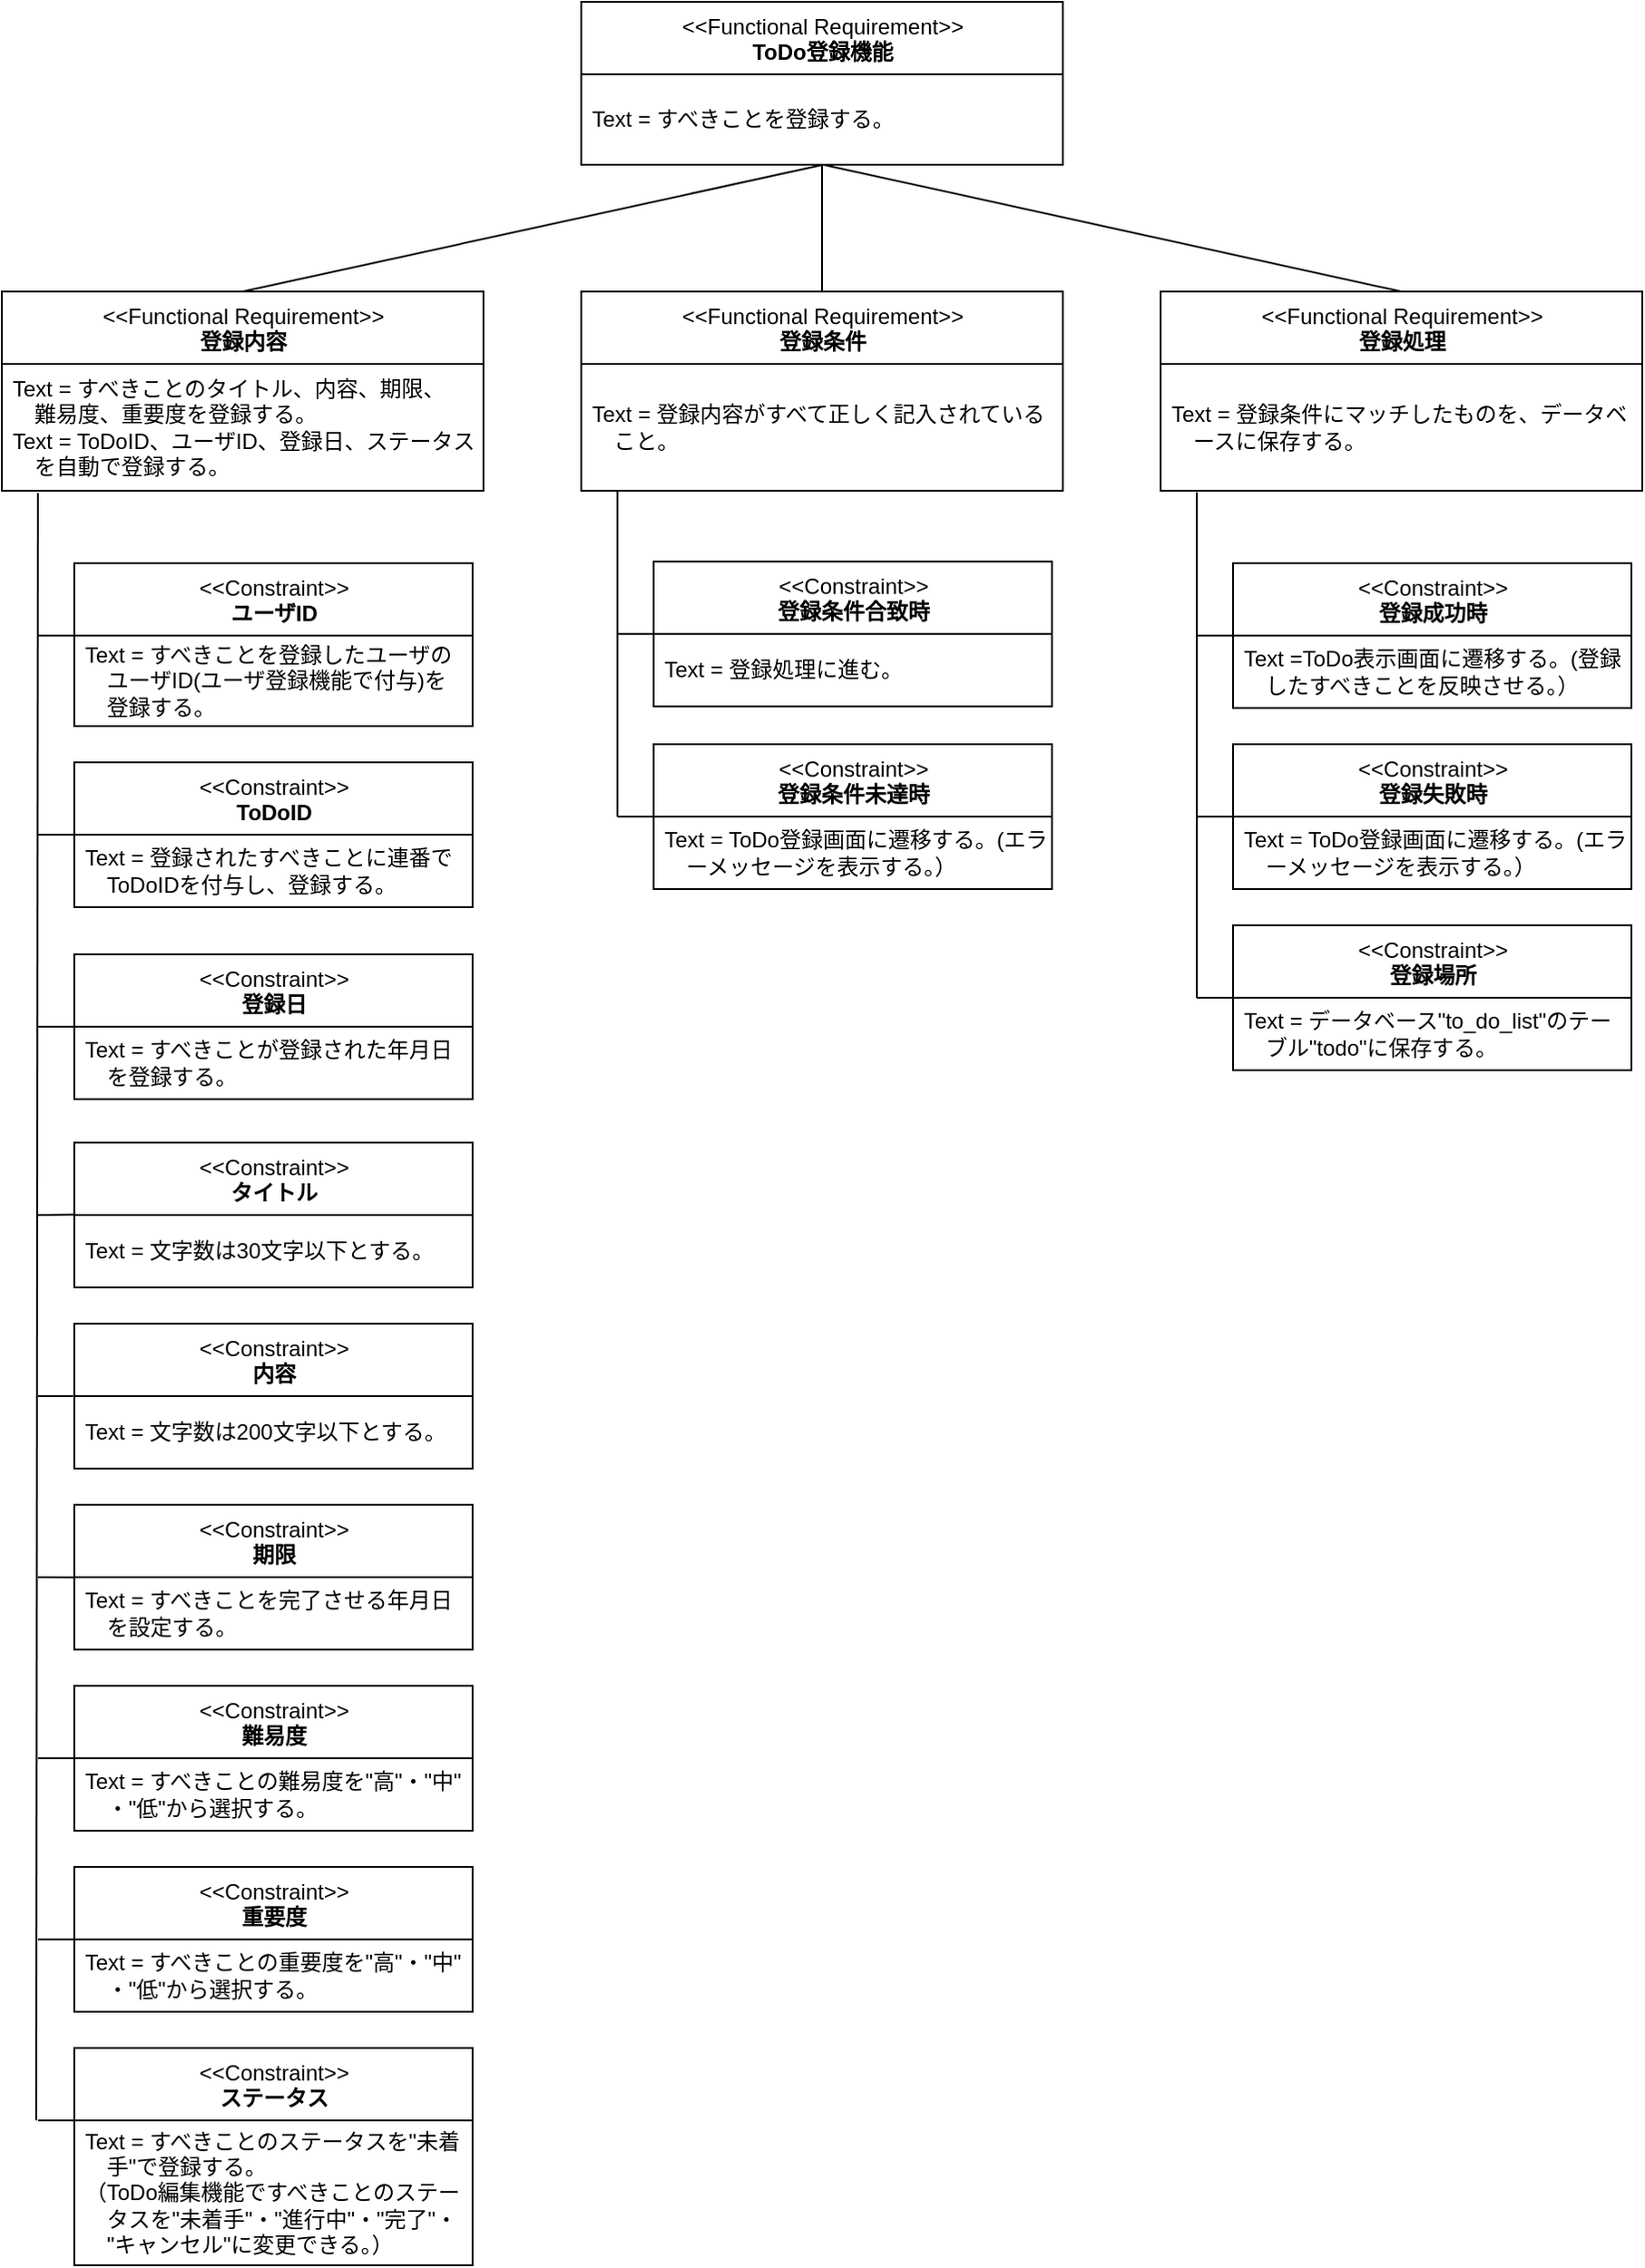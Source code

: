 <mxfile version="13.9.9" type="device"><diagram id="j5O_l4-zq_umB5dB1pB2" name="ページ1"><mxGraphModel dx="1217" dy="763" grid="1" gridSize="10" guides="1" tooltips="1" connect="1" arrows="1" fold="1" page="1" pageScale="1" pageWidth="827" pageHeight="1169" math="0" shadow="0"><root><mxCell id="0"/><mxCell id="1" parent="0"/><mxCell id="ZKzVry6j7d_YYw8msFDz-27" value="&amp;lt;&amp;lt;Functional Requirement&amp;gt;&amp;gt;&lt;br&gt;&lt;b&gt;ToDo登録機能&lt;/b&gt;" style="swimlane;fontStyle=0;align=center;verticalAlign=top;childLayout=stackLayout;horizontal=1;startSize=40;horizontalStack=0;resizeParent=1;resizeParentMax=0;resizeLast=0;collapsible=0;marginBottom=0;html=1;" parent="1" vertex="1"><mxGeometry x="360" width="266" height="90" as="geometry"/></mxCell><mxCell id="ZKzVry6j7d_YYw8msFDz-28" value="Text = すべきことを登録する。" style="text;html=1;strokeColor=none;fillColor=none;align=left;verticalAlign=middle;spacingLeft=4;spacingRight=4;overflow=hidden;rotatable=0;points=[[0,0.5],[1,0.5]];portConstraint=eastwest;" parent="ZKzVry6j7d_YYw8msFDz-27" vertex="1"><mxGeometry y="40" width="266" height="50" as="geometry"/></mxCell><mxCell id="ZKzVry6j7d_YYw8msFDz-45" value="&amp;lt;&amp;lt;Functional Requirement&amp;gt;&amp;gt;&lt;br&gt;&lt;b&gt;登録内容&lt;/b&gt;" style="swimlane;fontStyle=0;align=center;verticalAlign=top;childLayout=stackLayout;horizontal=1;startSize=40;horizontalStack=0;resizeParent=1;resizeParentMax=0;resizeLast=0;collapsible=0;marginBottom=0;html=1;" parent="1" vertex="1"><mxGeometry x="40" y="160" width="266" height="110" as="geometry"/></mxCell><mxCell id="ZKzVry6j7d_YYw8msFDz-46" value="Text = すべきことのタイトル、内容、期限、&lt;br&gt;　難易度、重要度を登録する。&lt;br&gt;Text = ToDoID、ユーザID、登録日、ステータス&lt;br&gt;　を自動で登録する。" style="text;html=1;strokeColor=none;fillColor=none;align=left;verticalAlign=middle;spacingLeft=4;spacingRight=4;overflow=hidden;rotatable=0;points=[[0,0.5],[1,0.5]];portConstraint=eastwest;" parent="ZKzVry6j7d_YYw8msFDz-45" vertex="1"><mxGeometry y="40" width="266" height="70" as="geometry"/></mxCell><mxCell id="ZKzVry6j7d_YYw8msFDz-50" value="&amp;lt;&amp;lt;Functional Requirement&amp;gt;&amp;gt;&lt;br&gt;&lt;b&gt;登録条件&lt;/b&gt;" style="swimlane;fontStyle=0;align=center;verticalAlign=top;childLayout=stackLayout;horizontal=1;startSize=40;horizontalStack=0;resizeParent=1;resizeParentMax=0;resizeLast=0;collapsible=0;marginBottom=0;html=1;" parent="1" vertex="1"><mxGeometry x="360" y="160" width="266" height="110" as="geometry"/></mxCell><mxCell id="ZKzVry6j7d_YYw8msFDz-51" value="Text = 登録内容がすべて正しく記入されている&lt;br&gt;　こと。" style="text;html=1;strokeColor=none;fillColor=none;align=left;verticalAlign=middle;spacingLeft=4;spacingRight=4;overflow=hidden;rotatable=0;points=[[0,0.5],[1,0.5]];portConstraint=eastwest;" parent="ZKzVry6j7d_YYw8msFDz-50" vertex="1"><mxGeometry y="40" width="266" height="70" as="geometry"/></mxCell><mxCell id="ZKzVry6j7d_YYw8msFDz-53" value="&amp;lt;&amp;lt;Constraint&amp;gt;&amp;gt;&lt;br&gt;&lt;b&gt;タイトル&lt;/b&gt;" style="swimlane;fontStyle=0;align=center;verticalAlign=top;childLayout=stackLayout;horizontal=1;startSize=40;horizontalStack=0;resizeParent=1;resizeParentMax=0;resizeLast=0;collapsible=0;marginBottom=0;html=1;" parent="1" vertex="1"><mxGeometry x="80" y="630" width="220" height="80" as="geometry"/></mxCell><mxCell id="ZKzVry6j7d_YYw8msFDz-54" value="Text = 文字数は30文字以下とする。" style="text;html=1;strokeColor=none;fillColor=none;align=left;verticalAlign=middle;spacingLeft=4;spacingRight=4;overflow=hidden;rotatable=0;points=[[0,0.5],[1,0.5]];portConstraint=eastwest;" parent="ZKzVry6j7d_YYw8msFDz-53" vertex="1"><mxGeometry y="40" width="220" height="40" as="geometry"/></mxCell><mxCell id="ZKzVry6j7d_YYw8msFDz-55" value="&amp;lt;&amp;lt;Constraint&amp;gt;&amp;gt;&lt;br&gt;&lt;b&gt;内容&lt;/b&gt;" style="swimlane;fontStyle=0;align=center;verticalAlign=top;childLayout=stackLayout;horizontal=1;startSize=40;horizontalStack=0;resizeParent=1;resizeParentMax=0;resizeLast=0;collapsible=0;marginBottom=0;html=1;" parent="1" vertex="1"><mxGeometry x="80" y="730" width="220" height="80" as="geometry"/></mxCell><mxCell id="ZKzVry6j7d_YYw8msFDz-56" value="Text = 文字数は200文字以下とする。" style="text;html=1;strokeColor=none;fillColor=none;align=left;verticalAlign=middle;spacingLeft=4;spacingRight=4;overflow=hidden;rotatable=0;points=[[0,0.5],[1,0.5]];portConstraint=eastwest;" parent="ZKzVry6j7d_YYw8msFDz-55" vertex="1"><mxGeometry y="40" width="220" height="40" as="geometry"/></mxCell><mxCell id="ZKzVry6j7d_YYw8msFDz-59" value="&amp;lt;&amp;lt;Constraint&amp;gt;&amp;gt;&lt;br&gt;&lt;b&gt;期限&lt;/b&gt;" style="swimlane;fontStyle=0;align=center;verticalAlign=top;childLayout=stackLayout;horizontal=1;startSize=40;horizontalStack=0;resizeParent=1;resizeParentMax=0;resizeLast=0;collapsible=0;marginBottom=0;html=1;" parent="1" vertex="1"><mxGeometry x="80" y="830" width="220" height="80" as="geometry"/></mxCell><mxCell id="ZKzVry6j7d_YYw8msFDz-60" value="Text = すべきことを完了させる年月日&lt;br&gt;　を設定する。" style="text;html=1;strokeColor=none;fillColor=none;align=left;verticalAlign=middle;spacingLeft=4;spacingRight=4;overflow=hidden;rotatable=0;points=[[0,0.5],[1,0.5]];portConstraint=eastwest;" parent="ZKzVry6j7d_YYw8msFDz-59" vertex="1"><mxGeometry y="40" width="220" height="40" as="geometry"/></mxCell><mxCell id="ZKzVry6j7d_YYw8msFDz-61" value="&amp;lt;&amp;lt;Constraint&amp;gt;&amp;gt;&lt;br&gt;&lt;b&gt;難易度&lt;/b&gt;" style="swimlane;fontStyle=0;align=center;verticalAlign=top;childLayout=stackLayout;horizontal=1;startSize=40;horizontalStack=0;resizeParent=1;resizeParentMax=0;resizeLast=0;collapsible=0;marginBottom=0;html=1;" parent="1" vertex="1"><mxGeometry x="80" y="930" width="220" height="80" as="geometry"/></mxCell><mxCell id="ZKzVry6j7d_YYw8msFDz-62" value="Text = すべきことの難易度を&quot;高&quot;・&quot;中&quot;&lt;br&gt;　・&quot;低&quot;から選択する。" style="text;html=1;strokeColor=none;fillColor=none;align=left;verticalAlign=middle;spacingLeft=4;spacingRight=4;overflow=hidden;rotatable=0;points=[[0,0.5],[1,0.5]];portConstraint=eastwest;" parent="ZKzVry6j7d_YYw8msFDz-61" vertex="1"><mxGeometry y="40" width="220" height="40" as="geometry"/></mxCell><mxCell id="ZKzVry6j7d_YYw8msFDz-63" value="&amp;lt;&amp;lt;Constraint&amp;gt;&amp;gt;&lt;br&gt;&lt;b&gt;重要度&lt;/b&gt;" style="swimlane;fontStyle=0;align=center;verticalAlign=top;childLayout=stackLayout;horizontal=1;startSize=40;horizontalStack=0;resizeParent=1;resizeParentMax=0;resizeLast=0;collapsible=0;marginBottom=0;html=1;" parent="1" vertex="1"><mxGeometry x="80" y="1030" width="220" height="80" as="geometry"/></mxCell><mxCell id="ZKzVry6j7d_YYw8msFDz-64" value="Text = すべきことの重要度を&quot;高&quot;・&quot;中&quot;&lt;br&gt;　・&quot;低&quot;から選択する。" style="text;html=1;strokeColor=none;fillColor=none;align=left;verticalAlign=middle;spacingLeft=4;spacingRight=4;overflow=hidden;rotatable=0;points=[[0,0.5],[1,0.5]];portConstraint=eastwest;" parent="ZKzVry6j7d_YYw8msFDz-63" vertex="1"><mxGeometry y="40" width="220" height="40" as="geometry"/></mxCell><mxCell id="ZKzVry6j7d_YYw8msFDz-65" value="" style="endArrow=none;html=1;entryX=0.502;entryY=1;entryDx=0;entryDy=0;entryPerimeter=0;exitX=0.5;exitY=0;exitDx=0;exitDy=0;" parent="1" source="ZKzVry6j7d_YYw8msFDz-45" target="ZKzVry6j7d_YYw8msFDz-28" edge="1"><mxGeometry width="50" height="50" relative="1" as="geometry"><mxPoint x="170" y="160" as="sourcePoint"/><mxPoint x="220" y="110" as="targetPoint"/></mxGeometry></mxCell><mxCell id="ZKzVry6j7d_YYw8msFDz-66" value="" style="endArrow=none;html=1;entryX=0.075;entryY=1.017;entryDx=0;entryDy=0;entryPerimeter=0;" parent="1" target="ZKzVry6j7d_YYw8msFDz-46" edge="1"><mxGeometry width="50" height="50" relative="1" as="geometry"><mxPoint x="59" y="1170" as="sourcePoint"/><mxPoint x="30" y="254" as="targetPoint"/></mxGeometry></mxCell><mxCell id="ZKzVry6j7d_YYw8msFDz-68" value="" style="endArrow=none;html=1;" parent="1" edge="1"><mxGeometry width="50" height="50" relative="1" as="geometry"><mxPoint x="60" y="1070" as="sourcePoint"/><mxPoint x="80" y="1070" as="targetPoint"/></mxGeometry></mxCell><mxCell id="ZKzVry6j7d_YYw8msFDz-69" value="" style="endArrow=none;html=1;entryX=0;entryY=0;entryDx=0;entryDy=0;entryPerimeter=0;" parent="1" target="ZKzVry6j7d_YYw8msFDz-62" edge="1"><mxGeometry width="50" height="50" relative="1" as="geometry"><mxPoint x="60" y="970" as="sourcePoint"/><mxPoint x="20" y="870" as="targetPoint"/></mxGeometry></mxCell><mxCell id="ZKzVry6j7d_YYw8msFDz-70" value="" style="endArrow=none;html=1;entryX=0.001;entryY=-0.005;entryDx=0;entryDy=0;entryPerimeter=0;" parent="1" target="ZKzVry6j7d_YYw8msFDz-54" edge="1"><mxGeometry width="50" height="50" relative="1" as="geometry"><mxPoint x="60" y="670" as="sourcePoint"/><mxPoint x="200" y="710" as="targetPoint"/></mxGeometry></mxCell><mxCell id="ZKzVry6j7d_YYw8msFDz-71" value="" style="endArrow=none;html=1;entryX=-0.003;entryY=-0.001;entryDx=0;entryDy=0;entryPerimeter=0;" parent="1" target="ZKzVry6j7d_YYw8msFDz-56" edge="1"><mxGeometry width="50" height="50" relative="1" as="geometry"><mxPoint x="60" y="770" as="sourcePoint"/><mxPoint x="150" y="770" as="targetPoint"/></mxGeometry></mxCell><mxCell id="ZKzVry6j7d_YYw8msFDz-73" value="" style="endArrow=none;html=1;entryX=0;entryY=0.003;entryDx=0;entryDy=0;entryPerimeter=0;" parent="1" target="ZKzVry6j7d_YYw8msFDz-60" edge="1"><mxGeometry width="50" height="50" relative="1" as="geometry"><mxPoint x="60" y="870" as="sourcePoint"/><mxPoint x="110" y="810" as="targetPoint"/></mxGeometry></mxCell><mxCell id="ZKzVry6j7d_YYw8msFDz-74" value="&amp;lt;&amp;lt;Functional Requirement&amp;gt;&amp;gt;&lt;br&gt;&lt;b&gt;登録処理&lt;/b&gt;" style="swimlane;fontStyle=0;align=center;verticalAlign=top;childLayout=stackLayout;horizontal=1;startSize=40;horizontalStack=0;resizeParent=1;resizeParentMax=0;resizeLast=0;collapsible=0;marginBottom=0;html=1;" parent="1" vertex="1"><mxGeometry x="680" y="160" width="266" height="110" as="geometry"/></mxCell><mxCell id="ZKzVry6j7d_YYw8msFDz-75" value="Text = 登録条件にマッチしたものを、データベ&lt;br&gt;　ースに保存する。" style="text;html=1;strokeColor=none;fillColor=none;align=left;verticalAlign=middle;spacingLeft=4;spacingRight=4;overflow=hidden;rotatable=0;points=[[0,0.5],[1,0.5]];portConstraint=eastwest;" parent="ZKzVry6j7d_YYw8msFDz-74" vertex="1"><mxGeometry y="40" width="266" height="70" as="geometry"/></mxCell><mxCell id="ZKzVry6j7d_YYw8msFDz-76" value="&amp;lt;&amp;lt;Constraint&amp;gt;&amp;gt;&lt;br&gt;&lt;b&gt;ユーザID&lt;/b&gt;" style="swimlane;fontStyle=0;align=center;verticalAlign=top;childLayout=stackLayout;horizontal=1;startSize=40;horizontalStack=0;resizeParent=1;resizeParentMax=0;resizeLast=0;collapsible=0;marginBottom=0;html=1;" parent="1" vertex="1"><mxGeometry x="80" y="310" width="220" height="90" as="geometry"/></mxCell><mxCell id="ZKzVry6j7d_YYw8msFDz-77" value="Text = すべきことを登録したユーザの&lt;br&gt;　ユーザID(ユーザ登録機能で付与)を&lt;br&gt;　登録する。" style="text;html=1;strokeColor=none;fillColor=none;align=left;verticalAlign=middle;spacingLeft=4;spacingRight=4;overflow=hidden;rotatable=0;points=[[0,0.5],[1,0.5]];portConstraint=eastwest;" parent="ZKzVry6j7d_YYw8msFDz-76" vertex="1"><mxGeometry y="40" width="220" height="50" as="geometry"/></mxCell><mxCell id="ZKzVry6j7d_YYw8msFDz-78" value="&amp;lt;&amp;lt;Constraint&amp;gt;&amp;gt;&lt;br&gt;&lt;b&gt;ToDoID&lt;/b&gt;" style="swimlane;fontStyle=0;align=center;verticalAlign=top;childLayout=stackLayout;horizontal=1;startSize=40;horizontalStack=0;resizeParent=1;resizeParentMax=0;resizeLast=0;collapsible=0;marginBottom=0;html=1;" parent="1" vertex="1"><mxGeometry x="80" y="420" width="220" height="80" as="geometry"/></mxCell><mxCell id="ZKzVry6j7d_YYw8msFDz-79" value="Text = 登録されたすべきことに連番で&lt;br&gt;　ToDoIDを付与し、登録する。" style="text;html=1;strokeColor=none;fillColor=none;align=left;verticalAlign=middle;spacingLeft=4;spacingRight=4;overflow=hidden;rotatable=0;points=[[0,0.5],[1,0.5]];portConstraint=eastwest;" parent="ZKzVry6j7d_YYw8msFDz-78" vertex="1"><mxGeometry y="40" width="220" height="40" as="geometry"/></mxCell><mxCell id="ZKzVry6j7d_YYw8msFDz-80" value="&amp;lt;&amp;lt;Constraint&amp;gt;&amp;gt;&lt;br&gt;&lt;b&gt;登録日&lt;/b&gt;" style="swimlane;fontStyle=0;align=center;verticalAlign=top;childLayout=stackLayout;horizontal=1;startSize=40;horizontalStack=0;resizeParent=1;resizeParentMax=0;resizeLast=0;collapsible=0;marginBottom=0;html=1;" parent="1" vertex="1"><mxGeometry x="80" y="526" width="220" height="80" as="geometry"/></mxCell><mxCell id="ZKzVry6j7d_YYw8msFDz-81" value="Text = すべきことが登録された年月日&lt;br&gt;　を登録する。" style="text;html=1;strokeColor=none;fillColor=none;align=left;verticalAlign=middle;spacingLeft=4;spacingRight=4;overflow=hidden;rotatable=0;points=[[0,0.5],[1,0.5]];portConstraint=eastwest;" parent="ZKzVry6j7d_YYw8msFDz-80" vertex="1"><mxGeometry y="40" width="220" height="40" as="geometry"/></mxCell><mxCell id="ZKzVry6j7d_YYw8msFDz-84" value="" style="endArrow=none;html=1;entryX=0.003;entryY=0.001;entryDx=0;entryDy=0;entryPerimeter=0;" parent="1" target="ZKzVry6j7d_YYw8msFDz-81" edge="1"><mxGeometry width="50" height="50" relative="1" as="geometry"><mxPoint x="60" y="566" as="sourcePoint"/><mxPoint x="70" y="566" as="targetPoint"/></mxGeometry></mxCell><mxCell id="ZKzVry6j7d_YYw8msFDz-85" value="" style="endArrow=none;html=1;entryX=-0.001;entryY=0;entryDx=0;entryDy=0;entryPerimeter=0;" parent="1" target="ZKzVry6j7d_YYw8msFDz-79" edge="1"><mxGeometry width="50" height="50" relative="1" as="geometry"><mxPoint x="60" y="460" as="sourcePoint"/><mxPoint x="70" y="460" as="targetPoint"/></mxGeometry></mxCell><mxCell id="ZKzVry6j7d_YYw8msFDz-86" value="" style="endArrow=none;html=1;entryX=0;entryY=0;entryDx=0;entryDy=0;entryPerimeter=0;" parent="1" target="ZKzVry6j7d_YYw8msFDz-77" edge="1"><mxGeometry width="50" height="50" relative="1" as="geometry"><mxPoint x="60" y="350" as="sourcePoint"/><mxPoint x="100" y="320" as="targetPoint"/></mxGeometry></mxCell><mxCell id="ZKzVry6j7d_YYw8msFDz-87" value="&amp;lt;&amp;lt;Constraint&amp;gt;&amp;gt;&lt;br&gt;&lt;b&gt;登録成功時&lt;/b&gt;" style="swimlane;fontStyle=0;align=center;verticalAlign=top;childLayout=stackLayout;horizontal=1;startSize=40;horizontalStack=0;resizeParent=1;resizeParentMax=0;resizeLast=0;collapsible=0;marginBottom=0;html=1;" parent="1" vertex="1"><mxGeometry x="720" y="310" width="220" height="80" as="geometry"/></mxCell><mxCell id="ZKzVry6j7d_YYw8msFDz-88" value="Text =ToDo表示画面に遷移する。(登録&lt;br&gt;　したすべきことを反映させる。）" style="text;html=1;strokeColor=none;fillColor=none;align=left;verticalAlign=middle;spacingLeft=4;spacingRight=4;overflow=hidden;rotatable=0;points=[[0,0.5],[1,0.5]];portConstraint=eastwest;" parent="ZKzVry6j7d_YYw8msFDz-87" vertex="1"><mxGeometry y="40" width="220" height="40" as="geometry"/></mxCell><mxCell id="ZKzVry6j7d_YYw8msFDz-89" value="&amp;lt;&amp;lt;Constraint&amp;gt;&amp;gt;&lt;br&gt;&lt;b&gt;登録失敗時&lt;/b&gt;" style="swimlane;fontStyle=0;align=center;verticalAlign=top;childLayout=stackLayout;horizontal=1;startSize=40;horizontalStack=0;resizeParent=1;resizeParentMax=0;resizeLast=0;collapsible=0;marginBottom=0;html=1;" parent="1" vertex="1"><mxGeometry x="720" y="410" width="220" height="80" as="geometry"/></mxCell><mxCell id="ZKzVry6j7d_YYw8msFDz-90" value="Text = ToDo登録画面に遷移する。(エラ&lt;br&gt;　ーメッセージを表示する。）" style="text;html=1;strokeColor=none;fillColor=none;align=left;verticalAlign=middle;spacingLeft=4;spacingRight=4;overflow=hidden;rotatable=0;points=[[0,0.5],[1,0.5]];portConstraint=eastwest;" parent="ZKzVry6j7d_YYw8msFDz-89" vertex="1"><mxGeometry y="40" width="220" height="40" as="geometry"/></mxCell><mxCell id="ZKzVry6j7d_YYw8msFDz-91" value="" style="endArrow=none;html=1;entryX=0.094;entryY=1.012;entryDx=0;entryDy=0;entryPerimeter=0;" parent="1" edge="1"><mxGeometry width="50" height="50" relative="1" as="geometry"><mxPoint x="700" y="550" as="sourcePoint"/><mxPoint x="700.004" y="270.84" as="targetPoint"/></mxGeometry></mxCell><mxCell id="ZKzVry6j7d_YYw8msFDz-92" value="" style="endArrow=none;html=1;" parent="1" edge="1"><mxGeometry width="50" height="50" relative="1" as="geometry"><mxPoint x="700" y="450" as="sourcePoint"/><mxPoint x="720" y="450" as="targetPoint"/></mxGeometry></mxCell><mxCell id="ZKzVry6j7d_YYw8msFDz-93" value="" style="endArrow=none;html=1;entryX=0.003;entryY=0;entryDx=0;entryDy=0;entryPerimeter=0;" parent="1" target="ZKzVry6j7d_YYw8msFDz-88" edge="1"><mxGeometry width="50" height="50" relative="1" as="geometry"><mxPoint x="700" y="350" as="sourcePoint"/><mxPoint x="650" y="390" as="targetPoint"/></mxGeometry></mxCell><mxCell id="ZKzVry6j7d_YYw8msFDz-94" value="" style="endArrow=none;html=1;entryX=0.5;entryY=0;entryDx=0;entryDy=0;exitX=0.503;exitY=1;exitDx=0;exitDy=0;exitPerimeter=0;" parent="1" source="ZKzVry6j7d_YYw8msFDz-28" target="ZKzVry6j7d_YYw8msFDz-74" edge="1"><mxGeometry width="50" height="50" relative="1" as="geometry"><mxPoint x="490" y="110" as="sourcePoint"/><mxPoint x="530" y="70" as="targetPoint"/></mxGeometry></mxCell><mxCell id="ZKzVry6j7d_YYw8msFDz-95" value="" style="endArrow=none;html=1;exitX=0.5;exitY=0;exitDx=0;exitDy=0;" parent="1" source="ZKzVry6j7d_YYw8msFDz-50" target="ZKzVry6j7d_YYw8msFDz-28" edge="1"><mxGeometry width="50" height="50" relative="1" as="geometry"><mxPoint x="440" y="150" as="sourcePoint"/><mxPoint x="490" y="100" as="targetPoint"/></mxGeometry></mxCell><mxCell id="ZKzVry6j7d_YYw8msFDz-105" value="&amp;lt;&amp;lt;Constraint&amp;gt;&amp;gt;&lt;br&gt;&lt;b&gt;登録条件合致時&lt;/b&gt;" style="swimlane;fontStyle=0;align=center;verticalAlign=top;childLayout=stackLayout;horizontal=1;startSize=40;horizontalStack=0;resizeParent=1;resizeParentMax=0;resizeLast=0;collapsible=0;marginBottom=0;html=1;" parent="1" vertex="1"><mxGeometry x="400" y="309.16" width="220" height="80" as="geometry"/></mxCell><mxCell id="ZKzVry6j7d_YYw8msFDz-106" value="Text = 登録処理に進む。" style="text;html=1;strokeColor=none;fillColor=none;align=left;verticalAlign=middle;spacingLeft=4;spacingRight=4;overflow=hidden;rotatable=0;points=[[0,0.5],[1,0.5]];portConstraint=eastwest;" parent="ZKzVry6j7d_YYw8msFDz-105" vertex="1"><mxGeometry y="40" width="220" height="40" as="geometry"/></mxCell><mxCell id="ZKzVry6j7d_YYw8msFDz-107" value="&amp;lt;&amp;lt;Constraint&amp;gt;&amp;gt;&lt;br&gt;&lt;b&gt;登録条件未達時&lt;/b&gt;" style="swimlane;fontStyle=0;align=center;verticalAlign=top;childLayout=stackLayout;horizontal=1;startSize=40;horizontalStack=0;resizeParent=1;resizeParentMax=0;resizeLast=0;collapsible=0;marginBottom=0;html=1;" parent="1" vertex="1"><mxGeometry x="400" y="410" width="220" height="80" as="geometry"/></mxCell><mxCell id="ZKzVry6j7d_YYw8msFDz-108" value="Text = ToDo登録画面に遷移する。(エラ&lt;br&gt;　ーメッセージを表示する。）" style="text;html=1;strokeColor=none;fillColor=none;align=left;verticalAlign=middle;spacingLeft=4;spacingRight=4;overflow=hidden;rotatable=0;points=[[0,0.5],[1,0.5]];portConstraint=eastwest;" parent="ZKzVry6j7d_YYw8msFDz-107" vertex="1"><mxGeometry y="40" width="220" height="40" as="geometry"/></mxCell><mxCell id="ZKzVry6j7d_YYw8msFDz-109" value="" style="endArrow=none;html=1;entryX=0.094;entryY=1.012;entryDx=0;entryDy=0;entryPerimeter=0;" parent="1" edge="1"><mxGeometry width="50" height="50" relative="1" as="geometry"><mxPoint x="380" y="450" as="sourcePoint"/><mxPoint x="380.004" y="270.0" as="targetPoint"/></mxGeometry></mxCell><mxCell id="ZKzVry6j7d_YYw8msFDz-110" value="" style="endArrow=none;html=1;" parent="1" edge="1"><mxGeometry width="50" height="50" relative="1" as="geometry"><mxPoint x="380" y="450" as="sourcePoint"/><mxPoint x="400" y="450" as="targetPoint"/></mxGeometry></mxCell><mxCell id="ZKzVry6j7d_YYw8msFDz-111" value="" style="endArrow=none;html=1;entryX=0.003;entryY=0;entryDx=0;entryDy=0;entryPerimeter=0;" parent="1" target="ZKzVry6j7d_YYw8msFDz-106" edge="1"><mxGeometry width="50" height="50" relative="1" as="geometry"><mxPoint x="380" y="349.16" as="sourcePoint"/><mxPoint x="330" y="389.16" as="targetPoint"/></mxGeometry></mxCell><mxCell id="ZKzVry6j7d_YYw8msFDz-112" value="&amp;lt;&amp;lt;Constraint&amp;gt;&amp;gt;&lt;br&gt;&lt;b&gt;登録場所&lt;/b&gt;" style="swimlane;fontStyle=0;align=center;verticalAlign=top;childLayout=stackLayout;horizontal=1;startSize=40;horizontalStack=0;resizeParent=1;resizeParentMax=0;resizeLast=0;collapsible=0;marginBottom=0;html=1;" parent="1" vertex="1"><mxGeometry x="720" y="510" width="220" height="80" as="geometry"/></mxCell><mxCell id="ZKzVry6j7d_YYw8msFDz-113" value="Text = データベース&quot;to_do_list&quot;のテー&lt;br&gt;　ブル&quot;todo&quot;に保存する。" style="text;html=1;strokeColor=none;fillColor=none;align=left;verticalAlign=middle;spacingLeft=4;spacingRight=4;overflow=hidden;rotatable=0;points=[[0,0.5],[1,0.5]];portConstraint=eastwest;" parent="ZKzVry6j7d_YYw8msFDz-112" vertex="1"><mxGeometry y="40" width="220" height="40" as="geometry"/></mxCell><mxCell id="ZKzVry6j7d_YYw8msFDz-114" value="" style="endArrow=none;html=1;" parent="1" edge="1"><mxGeometry width="50" height="50" relative="1" as="geometry"><mxPoint x="700" y="550" as="sourcePoint"/><mxPoint x="720" y="550" as="targetPoint"/></mxGeometry></mxCell><mxCell id="0WSJuf7RcpAZZ2qyKEi_-1" value="&amp;lt;&amp;lt;Constraint&amp;gt;&amp;gt;&lt;br&gt;&lt;b&gt;ステータス&lt;/b&gt;" style="swimlane;fontStyle=0;align=center;verticalAlign=top;childLayout=stackLayout;horizontal=1;startSize=40;horizontalStack=0;resizeParent=1;resizeParentMax=0;resizeLast=0;collapsible=0;marginBottom=0;html=1;" parent="1" vertex="1"><mxGeometry x="80" y="1130" width="220" height="120" as="geometry"/></mxCell><mxCell id="0WSJuf7RcpAZZ2qyKEi_-2" value="Text = すべきことのステータスを&quot;未着&lt;br&gt;　手&quot;で登録する。&lt;br&gt;（ToDo編集機能ですべきことのステー&lt;br&gt;　タスを&quot;未着手&quot;・&quot;進行中&quot;・&quot;完了&quot;・&lt;br&gt;　&quot;キャンセル&quot;に変更できる。）" style="text;html=1;strokeColor=none;fillColor=none;align=left;verticalAlign=middle;spacingLeft=4;spacingRight=4;overflow=hidden;rotatable=0;points=[[0,0.5],[1,0.5]];portConstraint=eastwest;" parent="0WSJuf7RcpAZZ2qyKEi_-1" vertex="1"><mxGeometry y="40" width="220" height="80" as="geometry"/></mxCell><mxCell id="0WSJuf7RcpAZZ2qyKEi_-3" value="" style="endArrow=none;html=1;" parent="1" edge="1"><mxGeometry width="50" height="50" relative="1" as="geometry"><mxPoint x="60" y="1170" as="sourcePoint"/><mxPoint x="80" y="1170" as="targetPoint"/></mxGeometry></mxCell></root></mxGraphModel></diagram></mxfile>